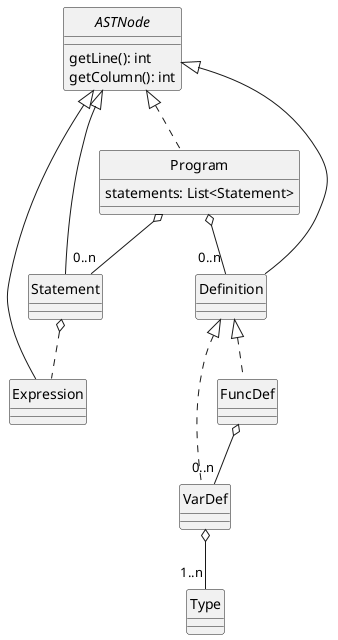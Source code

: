 @startuml Program
skinparam style strictuml
skinparam monochrome true


interface ASTNode {
    getLine(): int
    getColumn(): int
}

class Program {
    statements: List<Statement>
}

class Statement

class Expression

class Definition

class VarDef

class FuncDef

class Type

ASTNode <|.. Program
ASTNode <|-- Statement
ASTNode <|-- Expression
ASTNode <|-- Definition
Program o-- "0..n" Statement
Program o-- "0..n" Definition
Statement o.. Expression
Definition <|.. VarDef
Definition <|.. FuncDef
FuncDef o-- "0..n" VarDef
VarDef o-- "1..n" Type

@enduml

